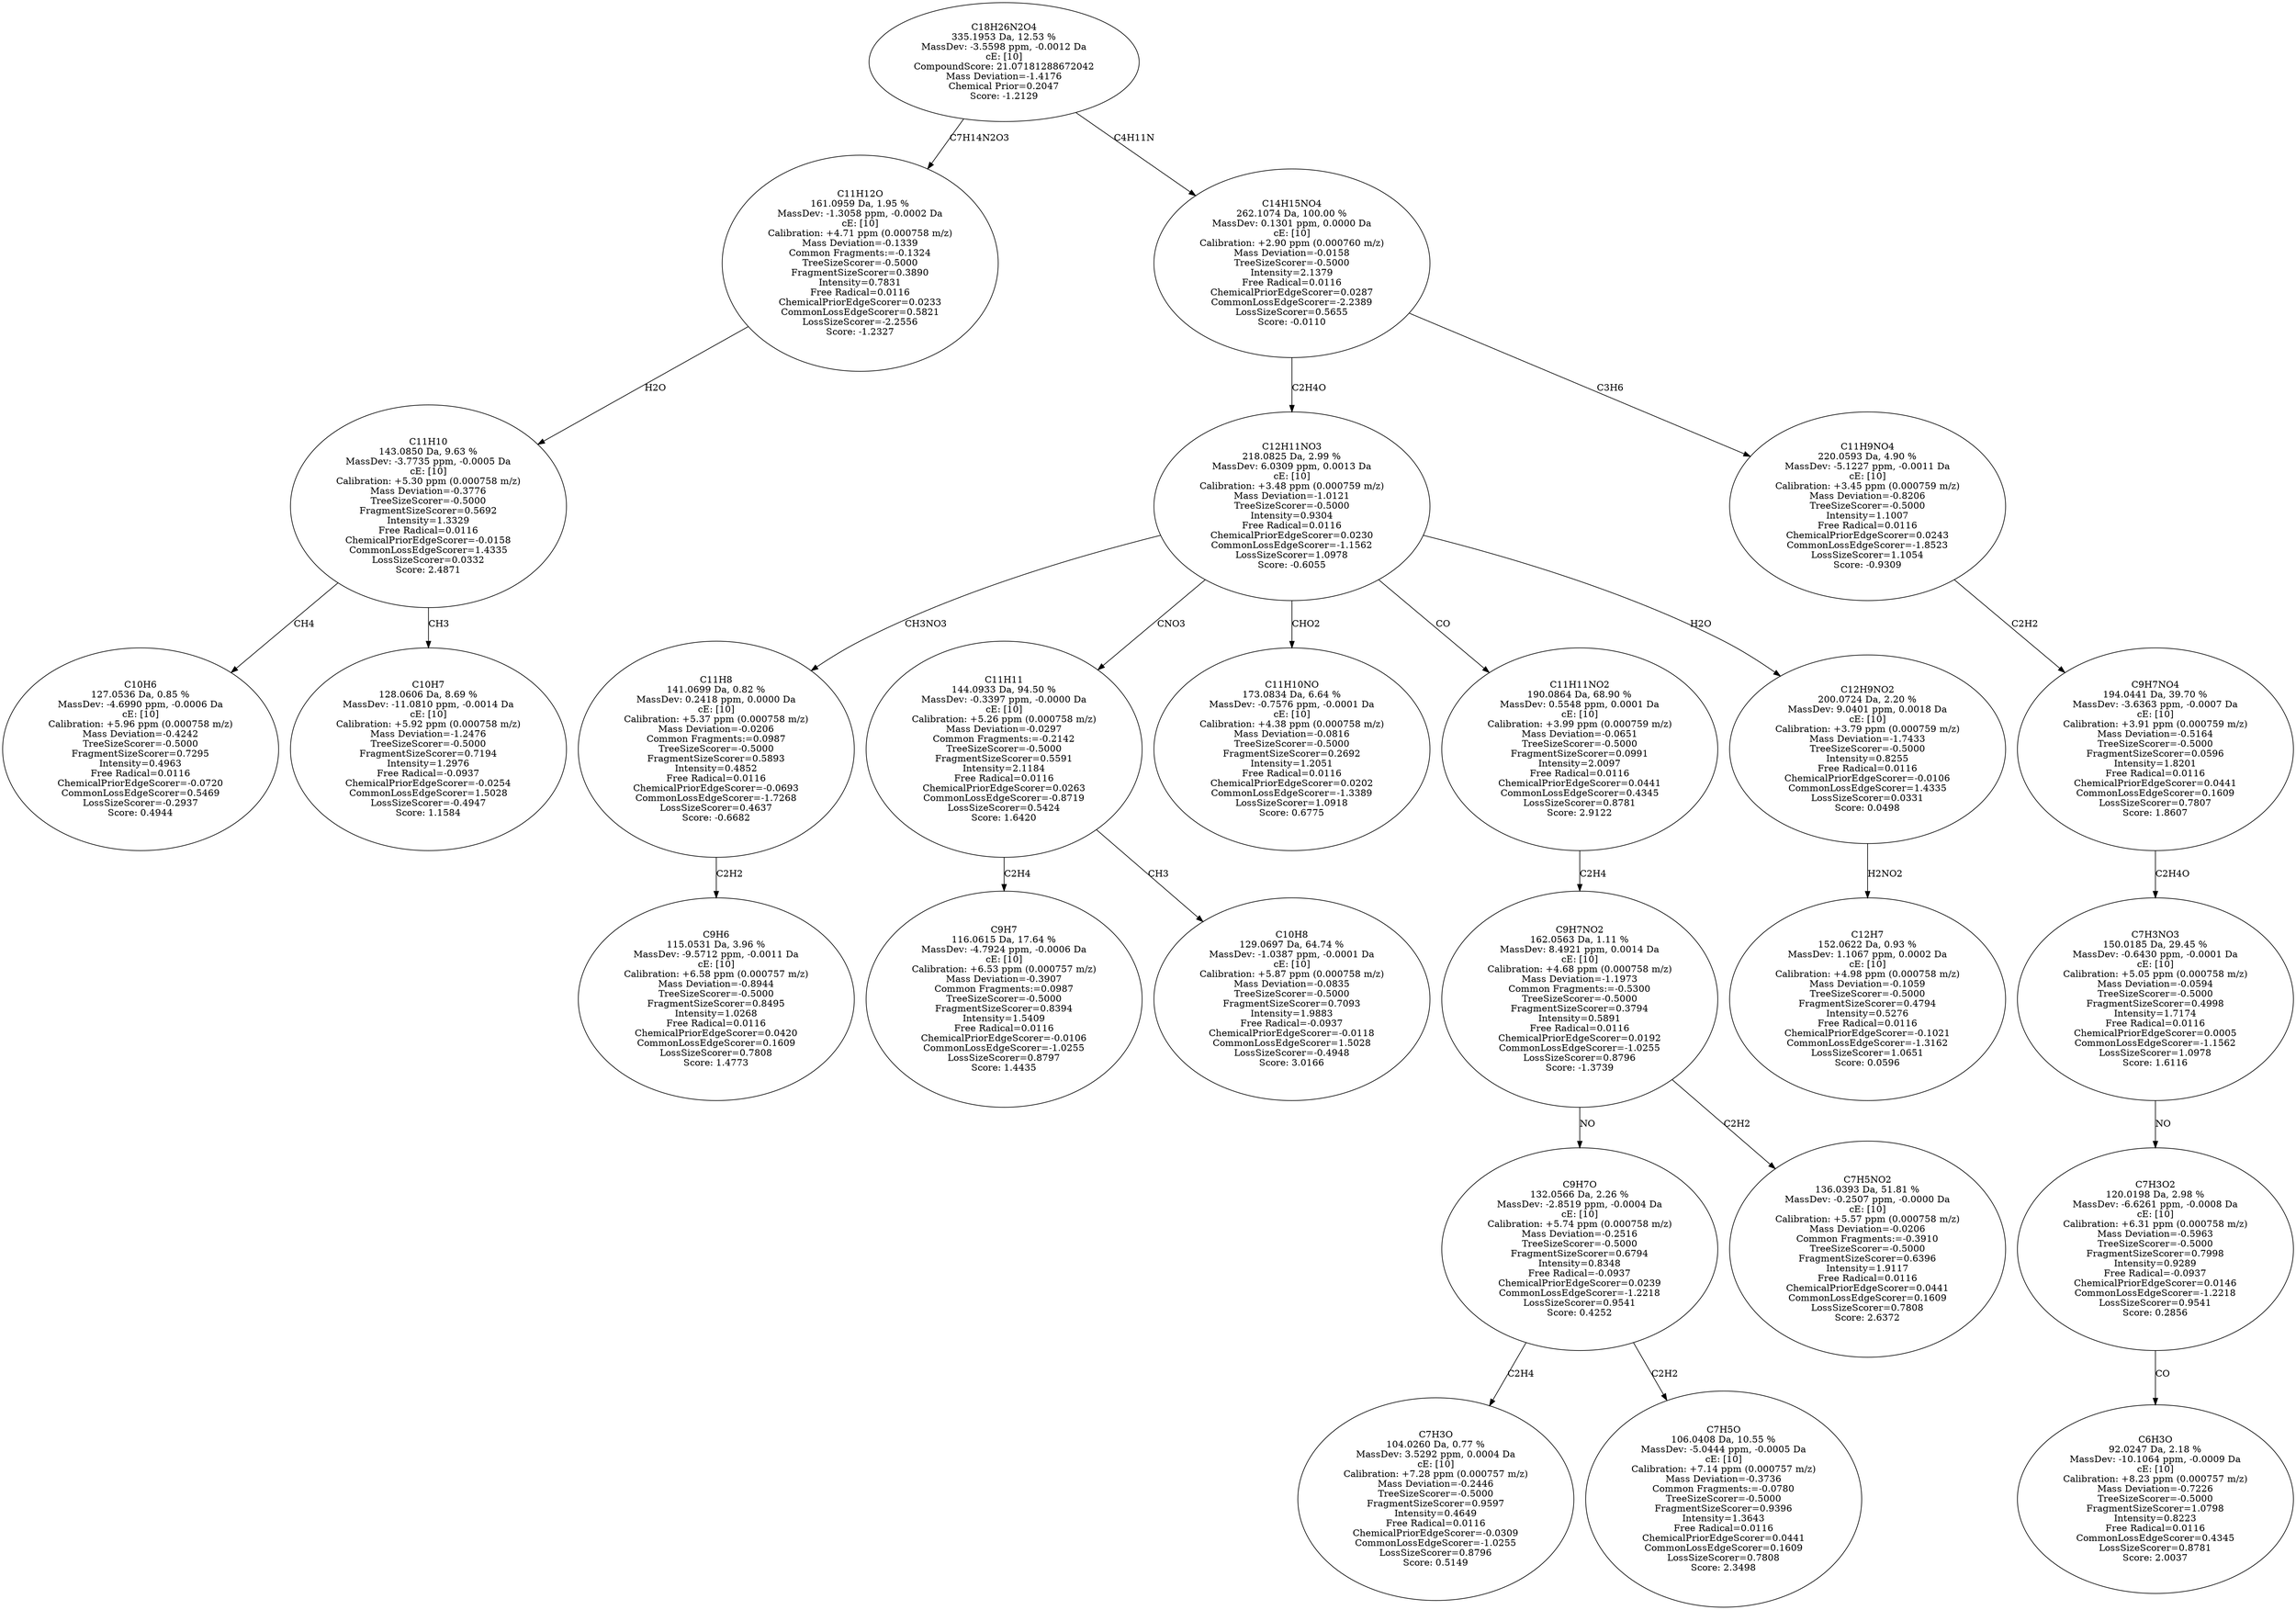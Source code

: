strict digraph {
v1 [label="C10H6\n127.0536 Da, 0.85 %\nMassDev: -4.6990 ppm, -0.0006 Da\ncE: [10]\nCalibration: +5.96 ppm (0.000758 m/z)\nMass Deviation=-0.4242\nTreeSizeScorer=-0.5000\nFragmentSizeScorer=0.7295\nIntensity=0.4963\nFree Radical=0.0116\nChemicalPriorEdgeScorer=-0.0720\nCommonLossEdgeScorer=0.5469\nLossSizeScorer=-0.2937\nScore: 0.4944"];
v2 [label="C10H7\n128.0606 Da, 8.69 %\nMassDev: -11.0810 ppm, -0.0014 Da\ncE: [10]\nCalibration: +5.92 ppm (0.000758 m/z)\nMass Deviation=-1.2476\nTreeSizeScorer=-0.5000\nFragmentSizeScorer=0.7194\nIntensity=1.2976\nFree Radical=-0.0937\nChemicalPriorEdgeScorer=-0.0254\nCommonLossEdgeScorer=1.5028\nLossSizeScorer=-0.4947\nScore: 1.1584"];
v3 [label="C11H10\n143.0850 Da, 9.63 %\nMassDev: -3.7735 ppm, -0.0005 Da\ncE: [10]\nCalibration: +5.30 ppm (0.000758 m/z)\nMass Deviation=-0.3776\nTreeSizeScorer=-0.5000\nFragmentSizeScorer=0.5692\nIntensity=1.3329\nFree Radical=0.0116\nChemicalPriorEdgeScorer=-0.0158\nCommonLossEdgeScorer=1.4335\nLossSizeScorer=0.0332\nScore: 2.4871"];
v4 [label="C11H12O\n161.0959 Da, 1.95 %\nMassDev: -1.3058 ppm, -0.0002 Da\ncE: [10]\nCalibration: +4.71 ppm (0.000758 m/z)\nMass Deviation=-0.1339\nCommon Fragments:=-0.1324\nTreeSizeScorer=-0.5000\nFragmentSizeScorer=0.3890\nIntensity=0.7831\nFree Radical=0.0116\nChemicalPriorEdgeScorer=0.0233\nCommonLossEdgeScorer=0.5821\nLossSizeScorer=-2.2556\nScore: -1.2327"];
v5 [label="C9H6\n115.0531 Da, 3.96 %\nMassDev: -9.5712 ppm, -0.0011 Da\ncE: [10]\nCalibration: +6.58 ppm (0.000757 m/z)\nMass Deviation=-0.8944\nTreeSizeScorer=-0.5000\nFragmentSizeScorer=0.8495\nIntensity=1.0268\nFree Radical=0.0116\nChemicalPriorEdgeScorer=0.0420\nCommonLossEdgeScorer=0.1609\nLossSizeScorer=0.7808\nScore: 1.4773"];
v6 [label="C11H8\n141.0699 Da, 0.82 %\nMassDev: 0.2418 ppm, 0.0000 Da\ncE: [10]\nCalibration: +5.37 ppm (0.000758 m/z)\nMass Deviation=-0.0206\nCommon Fragments:=0.0987\nTreeSizeScorer=-0.5000\nFragmentSizeScorer=0.5893\nIntensity=0.4852\nFree Radical=0.0116\nChemicalPriorEdgeScorer=-0.0693\nCommonLossEdgeScorer=-1.7268\nLossSizeScorer=0.4637\nScore: -0.6682"];
v7 [label="C9H7\n116.0615 Da, 17.64 %\nMassDev: -4.7924 ppm, -0.0006 Da\ncE: [10]\nCalibration: +6.53 ppm (0.000757 m/z)\nMass Deviation=-0.3907\nCommon Fragments:=0.0987\nTreeSizeScorer=-0.5000\nFragmentSizeScorer=0.8394\nIntensity=1.5409\nFree Radical=0.0116\nChemicalPriorEdgeScorer=-0.0106\nCommonLossEdgeScorer=-1.0255\nLossSizeScorer=0.8797\nScore: 1.4435"];
v8 [label="C10H8\n129.0697 Da, 64.74 %\nMassDev: -1.0387 ppm, -0.0001 Da\ncE: [10]\nCalibration: +5.87 ppm (0.000758 m/z)\nMass Deviation=-0.0835\nTreeSizeScorer=-0.5000\nFragmentSizeScorer=0.7093\nIntensity=1.9883\nFree Radical=-0.0937\nChemicalPriorEdgeScorer=-0.0118\nCommonLossEdgeScorer=1.5028\nLossSizeScorer=-0.4948\nScore: 3.0166"];
v9 [label="C11H11\n144.0933 Da, 94.50 %\nMassDev: -0.3397 ppm, -0.0000 Da\ncE: [10]\nCalibration: +5.26 ppm (0.000758 m/z)\nMass Deviation=-0.0297\nCommon Fragments:=-0.2142\nTreeSizeScorer=-0.5000\nFragmentSizeScorer=0.5591\nIntensity=2.1184\nFree Radical=0.0116\nChemicalPriorEdgeScorer=0.0263\nCommonLossEdgeScorer=-0.8719\nLossSizeScorer=0.5424\nScore: 1.6420"];
v10 [label="C11H10NO\n173.0834 Da, 6.64 %\nMassDev: -0.7576 ppm, -0.0001 Da\ncE: [10]\nCalibration: +4.38 ppm (0.000758 m/z)\nMass Deviation=-0.0816\nTreeSizeScorer=-0.5000\nFragmentSizeScorer=0.2692\nIntensity=1.2051\nFree Radical=0.0116\nChemicalPriorEdgeScorer=0.0202\nCommonLossEdgeScorer=-1.3389\nLossSizeScorer=1.0918\nScore: 0.6775"];
v11 [label="C7H3O\n104.0260 Da, 0.77 %\nMassDev: 3.5292 ppm, 0.0004 Da\ncE: [10]\nCalibration: +7.28 ppm (0.000757 m/z)\nMass Deviation=-0.2446\nTreeSizeScorer=-0.5000\nFragmentSizeScorer=0.9597\nIntensity=0.4649\nFree Radical=0.0116\nChemicalPriorEdgeScorer=-0.0309\nCommonLossEdgeScorer=-1.0255\nLossSizeScorer=0.8796\nScore: 0.5149"];
v12 [label="C7H5O\n106.0408 Da, 10.55 %\nMassDev: -5.0444 ppm, -0.0005 Da\ncE: [10]\nCalibration: +7.14 ppm (0.000757 m/z)\nMass Deviation=-0.3736\nCommon Fragments:=-0.0780\nTreeSizeScorer=-0.5000\nFragmentSizeScorer=0.9396\nIntensity=1.3643\nFree Radical=0.0116\nChemicalPriorEdgeScorer=0.0441\nCommonLossEdgeScorer=0.1609\nLossSizeScorer=0.7808\nScore: 2.3498"];
v13 [label="C9H7O\n132.0566 Da, 2.26 %\nMassDev: -2.8519 ppm, -0.0004 Da\ncE: [10]\nCalibration: +5.74 ppm (0.000758 m/z)\nMass Deviation=-0.2516\nTreeSizeScorer=-0.5000\nFragmentSizeScorer=0.6794\nIntensity=0.8348\nFree Radical=-0.0937\nChemicalPriorEdgeScorer=0.0239\nCommonLossEdgeScorer=-1.2218\nLossSizeScorer=0.9541\nScore: 0.4252"];
v14 [label="C7H5NO2\n136.0393 Da, 51.81 %\nMassDev: -0.2507 ppm, -0.0000 Da\ncE: [10]\nCalibration: +5.57 ppm (0.000758 m/z)\nMass Deviation=-0.0206\nCommon Fragments:=-0.3910\nTreeSizeScorer=-0.5000\nFragmentSizeScorer=0.6396\nIntensity=1.9117\nFree Radical=0.0116\nChemicalPriorEdgeScorer=0.0441\nCommonLossEdgeScorer=0.1609\nLossSizeScorer=0.7808\nScore: 2.6372"];
v15 [label="C9H7NO2\n162.0563 Da, 1.11 %\nMassDev: 8.4921 ppm, 0.0014 Da\ncE: [10]\nCalibration: +4.68 ppm (0.000758 m/z)\nMass Deviation=-1.1973\nCommon Fragments:=-0.5300\nTreeSizeScorer=-0.5000\nFragmentSizeScorer=0.3794\nIntensity=0.5891\nFree Radical=0.0116\nChemicalPriorEdgeScorer=0.0192\nCommonLossEdgeScorer=-1.0255\nLossSizeScorer=0.8796\nScore: -1.3739"];
v16 [label="C11H11NO2\n190.0864 Da, 68.90 %\nMassDev: 0.5548 ppm, 0.0001 Da\ncE: [10]\nCalibration: +3.99 ppm (0.000759 m/z)\nMass Deviation=-0.0651\nTreeSizeScorer=-0.5000\nFragmentSizeScorer=0.0991\nIntensity=2.0097\nFree Radical=0.0116\nChemicalPriorEdgeScorer=0.0441\nCommonLossEdgeScorer=0.4345\nLossSizeScorer=0.8781\nScore: 2.9122"];
v17 [label="C12H7\n152.0622 Da, 0.93 %\nMassDev: 1.1067 ppm, 0.0002 Da\ncE: [10]\nCalibration: +4.98 ppm (0.000758 m/z)\nMass Deviation=-0.1059\nTreeSizeScorer=-0.5000\nFragmentSizeScorer=0.4794\nIntensity=0.5276\nFree Radical=0.0116\nChemicalPriorEdgeScorer=-0.1021\nCommonLossEdgeScorer=-1.3162\nLossSizeScorer=1.0651\nScore: 0.0596"];
v18 [label="C12H9NO2\n200.0724 Da, 2.20 %\nMassDev: 9.0401 ppm, 0.0018 Da\ncE: [10]\nCalibration: +3.79 ppm (0.000759 m/z)\nMass Deviation=-1.7433\nTreeSizeScorer=-0.5000\nIntensity=0.8255\nFree Radical=0.0116\nChemicalPriorEdgeScorer=-0.0106\nCommonLossEdgeScorer=1.4335\nLossSizeScorer=0.0331\nScore: 0.0498"];
v19 [label="C12H11NO3\n218.0825 Da, 2.99 %\nMassDev: 6.0309 ppm, 0.0013 Da\ncE: [10]\nCalibration: +3.48 ppm (0.000759 m/z)\nMass Deviation=-1.0121\nTreeSizeScorer=-0.5000\nIntensity=0.9304\nFree Radical=0.0116\nChemicalPriorEdgeScorer=0.0230\nCommonLossEdgeScorer=-1.1562\nLossSizeScorer=1.0978\nScore: -0.6055"];
v20 [label="C6H3O\n92.0247 Da, 2.18 %\nMassDev: -10.1064 ppm, -0.0009 Da\ncE: [10]\nCalibration: +8.23 ppm (0.000757 m/z)\nMass Deviation=-0.7226\nTreeSizeScorer=-0.5000\nFragmentSizeScorer=1.0798\nIntensity=0.8223\nFree Radical=0.0116\nCommonLossEdgeScorer=0.4345\nLossSizeScorer=0.8781\nScore: 2.0037"];
v21 [label="C7H3O2\n120.0198 Da, 2.98 %\nMassDev: -6.6261 ppm, -0.0008 Da\ncE: [10]\nCalibration: +6.31 ppm (0.000758 m/z)\nMass Deviation=-0.5963\nTreeSizeScorer=-0.5000\nFragmentSizeScorer=0.7998\nIntensity=0.9289\nFree Radical=-0.0937\nChemicalPriorEdgeScorer=0.0146\nCommonLossEdgeScorer=-1.2218\nLossSizeScorer=0.9541\nScore: 0.2856"];
v22 [label="C7H3NO3\n150.0185 Da, 29.45 %\nMassDev: -0.6430 ppm, -0.0001 Da\ncE: [10]\nCalibration: +5.05 ppm (0.000758 m/z)\nMass Deviation=-0.0594\nTreeSizeScorer=-0.5000\nFragmentSizeScorer=0.4998\nIntensity=1.7174\nFree Radical=0.0116\nChemicalPriorEdgeScorer=0.0005\nCommonLossEdgeScorer=-1.1562\nLossSizeScorer=1.0978\nScore: 1.6116"];
v23 [label="C9H7NO4\n194.0441 Da, 39.70 %\nMassDev: -3.6363 ppm, -0.0007 Da\ncE: [10]\nCalibration: +3.91 ppm (0.000759 m/z)\nMass Deviation=-0.5164\nTreeSizeScorer=-0.5000\nFragmentSizeScorer=0.0596\nIntensity=1.8201\nFree Radical=0.0116\nChemicalPriorEdgeScorer=0.0441\nCommonLossEdgeScorer=0.1609\nLossSizeScorer=0.7807\nScore: 1.8607"];
v24 [label="C11H9NO4\n220.0593 Da, 4.90 %\nMassDev: -5.1227 ppm, -0.0011 Da\ncE: [10]\nCalibration: +3.45 ppm (0.000759 m/z)\nMass Deviation=-0.8206\nTreeSizeScorer=-0.5000\nIntensity=1.1007\nFree Radical=0.0116\nChemicalPriorEdgeScorer=0.0243\nCommonLossEdgeScorer=-1.8523\nLossSizeScorer=1.1054\nScore: -0.9309"];
v25 [label="C14H15NO4\n262.1074 Da, 100.00 %\nMassDev: 0.1301 ppm, 0.0000 Da\ncE: [10]\nCalibration: +2.90 ppm (0.000760 m/z)\nMass Deviation=-0.0158\nTreeSizeScorer=-0.5000\nIntensity=2.1379\nFree Radical=0.0116\nChemicalPriorEdgeScorer=0.0287\nCommonLossEdgeScorer=-2.2389\nLossSizeScorer=0.5655\nScore: -0.0110"];
v26 [label="C18H26N2O4\n335.1953 Da, 12.53 %\nMassDev: -3.5598 ppm, -0.0012 Da\ncE: [10]\nCompoundScore: 21.07181288672042\nMass Deviation=-1.4176\nChemical Prior=0.2047\nScore: -1.2129"];
v3 -> v1 [label="CH4"];
v3 -> v2 [label="CH3"];
v4 -> v3 [label="H2O"];
v26 -> v4 [label="C7H14N2O3"];
v6 -> v5 [label="C2H2"];
v19 -> v6 [label="CH3NO3"];
v9 -> v7 [label="C2H4"];
v9 -> v8 [label="CH3"];
v19 -> v9 [label="CNO3"];
v19 -> v10 [label="CHO2"];
v13 -> v11 [label="C2H4"];
v13 -> v12 [label="C2H2"];
v15 -> v13 [label="NO"];
v15 -> v14 [label="C2H2"];
v16 -> v15 [label="C2H4"];
v19 -> v16 [label="CO"];
v18 -> v17 [label="H2NO2"];
v19 -> v18 [label="H2O"];
v25 -> v19 [label="C2H4O"];
v21 -> v20 [label="CO"];
v22 -> v21 [label="NO"];
v23 -> v22 [label="C2H4O"];
v24 -> v23 [label="C2H2"];
v25 -> v24 [label="C3H6"];
v26 -> v25 [label="C4H11N"];
}